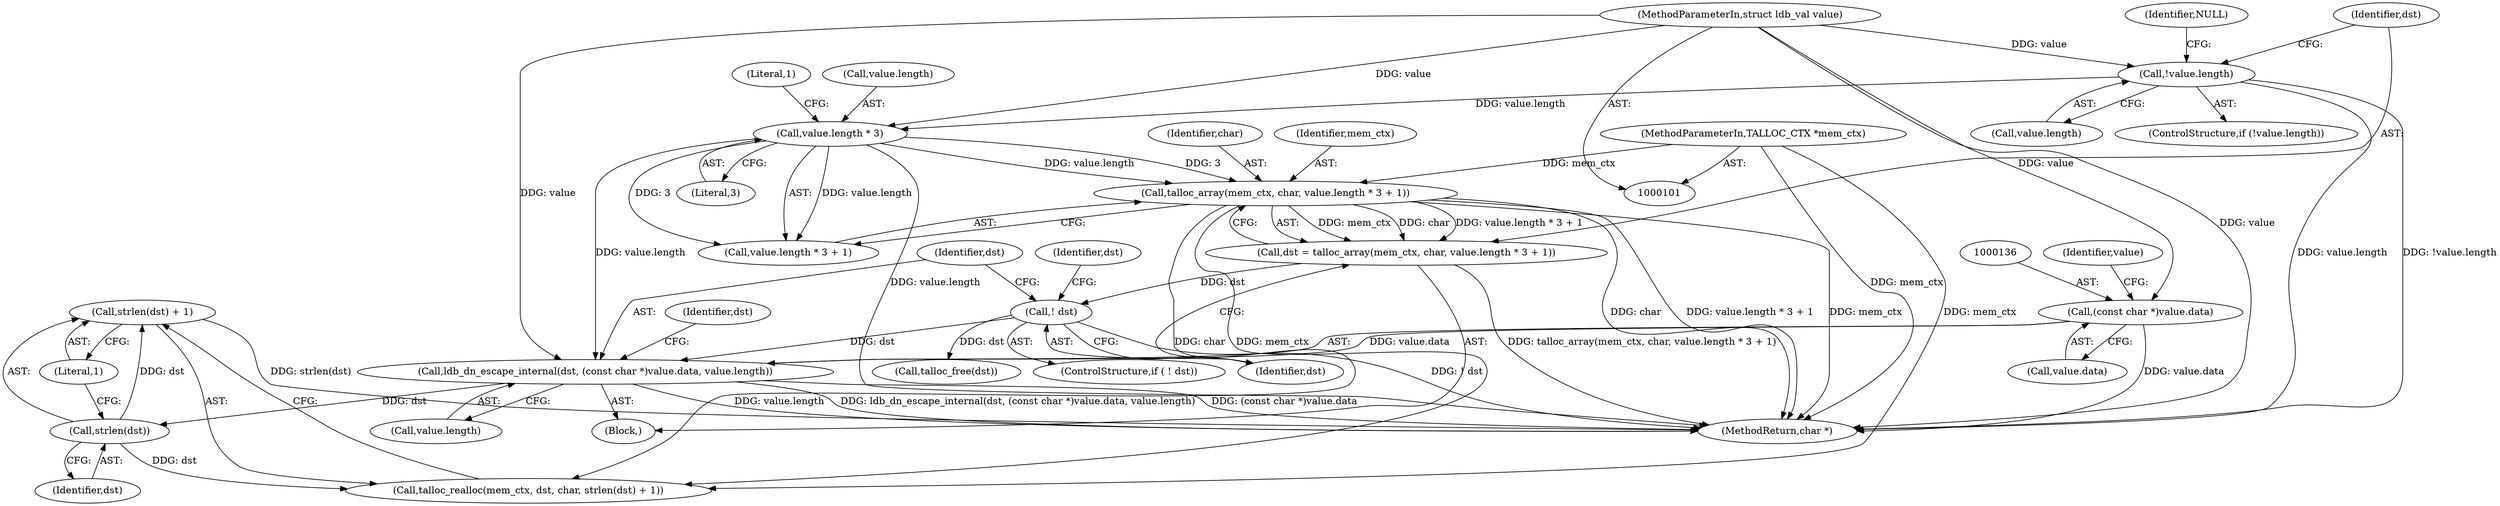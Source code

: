 digraph "1_samba_0454b95657846fcecf0f51b6f1194faac02518bd@API" {
"1000149" [label="(Call,strlen(dst) + 1)"];
"1000150" [label="(Call,strlen(dst))"];
"1000133" [label="(Call,ldb_dn_escape_internal(dst, (const char *)value.data, value.length))"];
"1000126" [label="(Call,! dst)"];
"1000113" [label="(Call,dst = talloc_array(mem_ctx, char, value.length * 3 + 1))"];
"1000115" [label="(Call,talloc_array(mem_ctx, char, value.length * 3 + 1))"];
"1000102" [label="(MethodParameterIn,TALLOC_CTX *mem_ctx)"];
"1000119" [label="(Call,value.length * 3)"];
"1000107" [label="(Call,!value.length)"];
"1000103" [label="(MethodParameterIn,struct ldb_val value)"];
"1000135" [label="(Call,(const char *)value.data)"];
"1000118" [label="(Call,value.length * 3 + 1)"];
"1000149" [label="(Call,strlen(dst) + 1)"];
"1000130" [label="(Identifier,dst)"];
"1000129" [label="(Call,talloc_free(dst))"];
"1000113" [label="(Call,dst = talloc_array(mem_ctx, char, value.length * 3 + 1))"];
"1000119" [label="(Call,value.length * 3)"];
"1000114" [label="(Identifier,dst)"];
"1000106" [label="(ControlStructure,if (!value.length))"];
"1000120" [label="(Call,value.length)"];
"1000125" [label="(ControlStructure,if ( ! dst))"];
"1000103" [label="(MethodParameterIn,struct ldb_val value)"];
"1000134" [label="(Identifier,dst)"];
"1000108" [label="(Call,value.length)"];
"1000115" [label="(Call,talloc_array(mem_ctx, char, value.length * 3 + 1))"];
"1000155" [label="(MethodReturn,char *)"];
"1000104" [label="(Block,)"];
"1000144" [label="(Identifier,dst)"];
"1000102" [label="(MethodParameterIn,TALLOC_CTX *mem_ctx)"];
"1000126" [label="(Call,! dst)"];
"1000117" [label="(Identifier,char)"];
"1000141" [label="(Identifier,value)"];
"1000150" [label="(Call,strlen(dst))"];
"1000135" [label="(Call,(const char *)value.data)"];
"1000123" [label="(Literal,3)"];
"1000124" [label="(Literal,1)"];
"1000116" [label="(Identifier,mem_ctx)"];
"1000133" [label="(Call,ldb_dn_escape_internal(dst, (const char *)value.data, value.length))"];
"1000107" [label="(Call,!value.length)"];
"1000152" [label="(Literal,1)"];
"1000127" [label="(Identifier,dst)"];
"1000112" [label="(Identifier,NULL)"];
"1000137" [label="(Call,value.data)"];
"1000140" [label="(Call,value.length)"];
"1000145" [label="(Call,talloc_realloc(mem_ctx, dst, char, strlen(dst) + 1))"];
"1000151" [label="(Identifier,dst)"];
"1000149" -> "1000145"  [label="AST: "];
"1000149" -> "1000152"  [label="CFG: "];
"1000150" -> "1000149"  [label="AST: "];
"1000152" -> "1000149"  [label="AST: "];
"1000145" -> "1000149"  [label="CFG: "];
"1000149" -> "1000155"  [label="DDG: strlen(dst)"];
"1000150" -> "1000149"  [label="DDG: dst"];
"1000150" -> "1000151"  [label="CFG: "];
"1000151" -> "1000150"  [label="AST: "];
"1000152" -> "1000150"  [label="CFG: "];
"1000150" -> "1000145"  [label="DDG: dst"];
"1000133" -> "1000150"  [label="DDG: dst"];
"1000133" -> "1000104"  [label="AST: "];
"1000133" -> "1000140"  [label="CFG: "];
"1000134" -> "1000133"  [label="AST: "];
"1000135" -> "1000133"  [label="AST: "];
"1000140" -> "1000133"  [label="AST: "];
"1000144" -> "1000133"  [label="CFG: "];
"1000133" -> "1000155"  [label="DDG: value.length"];
"1000133" -> "1000155"  [label="DDG: ldb_dn_escape_internal(dst, (const char *)value.data, value.length)"];
"1000133" -> "1000155"  [label="DDG: (const char *)value.data"];
"1000126" -> "1000133"  [label="DDG: dst"];
"1000135" -> "1000133"  [label="DDG: value.data"];
"1000119" -> "1000133"  [label="DDG: value.length"];
"1000103" -> "1000133"  [label="DDG: value"];
"1000126" -> "1000125"  [label="AST: "];
"1000126" -> "1000127"  [label="CFG: "];
"1000127" -> "1000126"  [label="AST: "];
"1000130" -> "1000126"  [label="CFG: "];
"1000134" -> "1000126"  [label="CFG: "];
"1000126" -> "1000155"  [label="DDG: ! dst"];
"1000113" -> "1000126"  [label="DDG: dst"];
"1000126" -> "1000129"  [label="DDG: dst"];
"1000113" -> "1000104"  [label="AST: "];
"1000113" -> "1000115"  [label="CFG: "];
"1000114" -> "1000113"  [label="AST: "];
"1000115" -> "1000113"  [label="AST: "];
"1000127" -> "1000113"  [label="CFG: "];
"1000113" -> "1000155"  [label="DDG: talloc_array(mem_ctx, char, value.length * 3 + 1)"];
"1000115" -> "1000113"  [label="DDG: mem_ctx"];
"1000115" -> "1000113"  [label="DDG: char"];
"1000115" -> "1000113"  [label="DDG: value.length * 3 + 1"];
"1000115" -> "1000118"  [label="CFG: "];
"1000116" -> "1000115"  [label="AST: "];
"1000117" -> "1000115"  [label="AST: "];
"1000118" -> "1000115"  [label="AST: "];
"1000115" -> "1000155"  [label="DDG: char"];
"1000115" -> "1000155"  [label="DDG: value.length * 3 + 1"];
"1000115" -> "1000155"  [label="DDG: mem_ctx"];
"1000102" -> "1000115"  [label="DDG: mem_ctx"];
"1000119" -> "1000115"  [label="DDG: value.length"];
"1000119" -> "1000115"  [label="DDG: 3"];
"1000115" -> "1000145"  [label="DDG: mem_ctx"];
"1000115" -> "1000145"  [label="DDG: char"];
"1000102" -> "1000101"  [label="AST: "];
"1000102" -> "1000155"  [label="DDG: mem_ctx"];
"1000102" -> "1000145"  [label="DDG: mem_ctx"];
"1000119" -> "1000118"  [label="AST: "];
"1000119" -> "1000123"  [label="CFG: "];
"1000120" -> "1000119"  [label="AST: "];
"1000123" -> "1000119"  [label="AST: "];
"1000124" -> "1000119"  [label="CFG: "];
"1000119" -> "1000155"  [label="DDG: value.length"];
"1000119" -> "1000118"  [label="DDG: value.length"];
"1000119" -> "1000118"  [label="DDG: 3"];
"1000107" -> "1000119"  [label="DDG: value.length"];
"1000103" -> "1000119"  [label="DDG: value"];
"1000107" -> "1000106"  [label="AST: "];
"1000107" -> "1000108"  [label="CFG: "];
"1000108" -> "1000107"  [label="AST: "];
"1000112" -> "1000107"  [label="CFG: "];
"1000114" -> "1000107"  [label="CFG: "];
"1000107" -> "1000155"  [label="DDG: value.length"];
"1000107" -> "1000155"  [label="DDG: !value.length"];
"1000103" -> "1000107"  [label="DDG: value"];
"1000103" -> "1000101"  [label="AST: "];
"1000103" -> "1000155"  [label="DDG: value"];
"1000103" -> "1000135"  [label="DDG: value"];
"1000135" -> "1000137"  [label="CFG: "];
"1000136" -> "1000135"  [label="AST: "];
"1000137" -> "1000135"  [label="AST: "];
"1000141" -> "1000135"  [label="CFG: "];
"1000135" -> "1000155"  [label="DDG: value.data"];
}
